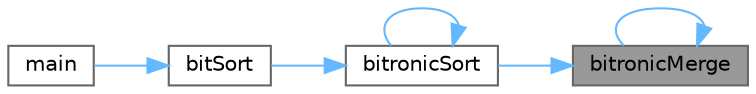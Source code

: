 digraph "bitronicMerge"
{
 // LATEX_PDF_SIZE
  bgcolor="transparent";
  edge [fontname=Helvetica,fontsize=10,labelfontname=Helvetica,labelfontsize=10];
  node [fontname=Helvetica,fontsize=10,shape=box,height=0.2,width=0.4];
  rankdir="RL";
  Node1 [id="Node000001",label="bitronicMerge",height=0.2,width=0.4,color="gray40", fillcolor="grey60", style="filled", fontcolor="black",tooltip="Bitronic Merge This function will merge two arrays as needed for the Bitronic Sort."];
  Node1 -> Node1 [id="edge6_Node000001_Node000001",dir="back",color="steelblue1",style="solid",tooltip=" "];
  Node1 -> Node2 [id="edge7_Node000001_Node000002",dir="back",color="steelblue1",style="solid",tooltip=" "];
  Node2 [id="Node000002",label="bitronicSort",height=0.2,width=0.4,color="grey40", fillcolor="white", style="filled",URL="$main_8cpp.html#ab692ad9d211b4c1cf04ee3211ed707cf",tooltip="Bitronic Sort This function will sort an integer array by use of a Bitronic Sort."];
  Node2 -> Node2 [id="edge8_Node000002_Node000002",dir="back",color="steelblue1",style="solid",tooltip=" "];
  Node2 -> Node3 [id="edge9_Node000002_Node000003",dir="back",color="steelblue1",style="solid",tooltip=" "];
  Node3 [id="Node000003",label="bitSort",height=0.2,width=0.4,color="grey40", fillcolor="white", style="filled",URL="$main_8cpp.html#a208b1eca3046feb547bab36e762a9287",tooltip="Bit Sort This function calls on the bitronic sort function to add in the applicable values."];
  Node3 -> Node4 [id="edge10_Node000003_Node000004",dir="back",color="steelblue1",style="solid",tooltip=" "];
  Node4 [id="Node000004",label="main",height=0.2,width=0.4,color="grey40", fillcolor="white", style="filled",URL="$main_8cpp.html#ae66f6b31b5ad750f1fe042a706a4e3d4",tooltip=" "];
}
